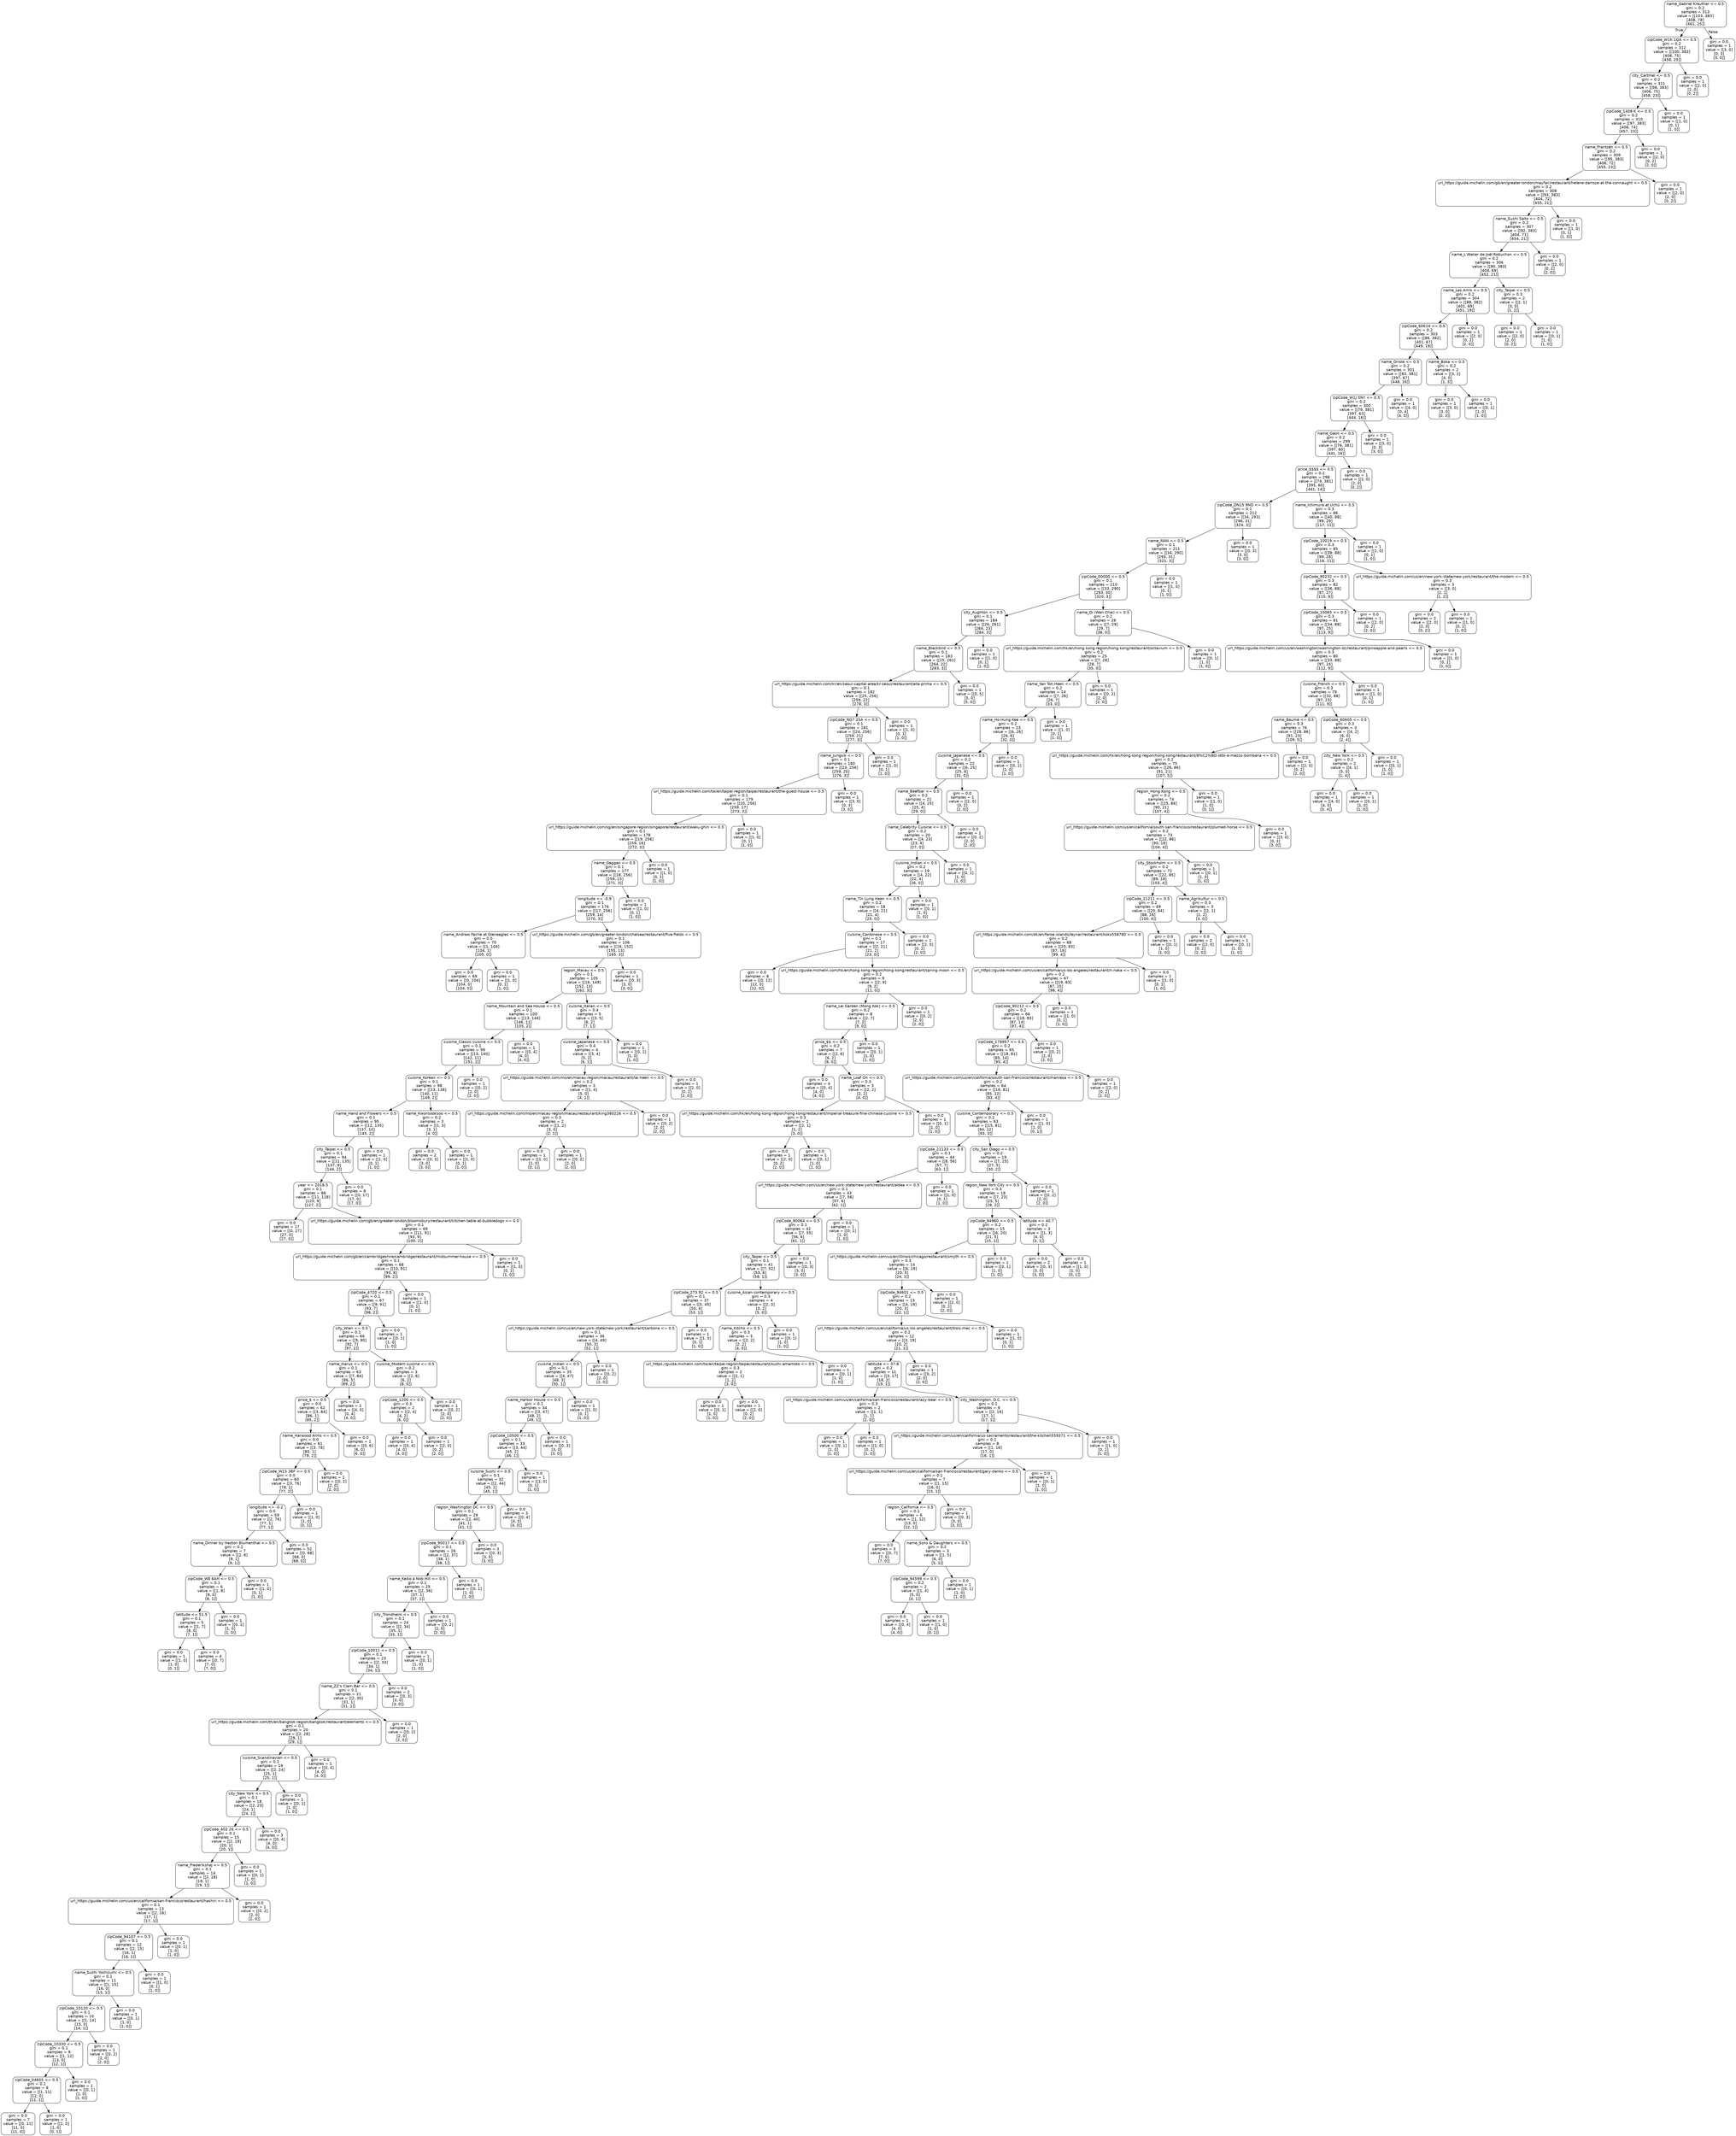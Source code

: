 digraph Tree {
node [shape=box, style="rounded", color="black", fontname=helvetica] ;
edge [fontname=helvetica] ;
0 [label="name_Gabriel Kreuther <= 0.5\ngini = 0.2\nsamples = 313\nvalue = [[103, 383]\n[408, 78]\n[461, 25]]"] ;
1 [label="zipCode_W1K 1QA <= 0.5\ngini = 0.2\nsamples = 312\nvalue = [[100, 383]\n[408, 75]\n[458, 25]]"] ;
0 -> 1 [labeldistance=2.5, labelangle=45, headlabel="True"] ;
2 [label="city_Cartmel <= 0.5\ngini = 0.2\nsamples = 311\nvalue = [[98, 383]\n[406, 75]\n[458, 23]]"] ;
1 -> 2 ;
3 [label="zipCode_1408 K <= 0.5\ngini = 0.2\nsamples = 310\nvalue = [[97, 383]\n[406, 74]\n[457, 23]]"] ;
2 -> 3 ;
4 [label="name_Frantzén <= 0.5\ngini = 0.2\nsamples = 309\nvalue = [[95, 383]\n[406, 72]\n[455, 23]]"] ;
3 -> 4 ;
5 [label="url_https://guide.michelin.com/gb/en/greater-london/mayfair/restaurant/helene-darroze-at-the-connaught <= 0.5\ngini = 0.2\nsamples = 308\nvalue = [[93, 383]\n[404, 72]\n[455, 21]]"] ;
4 -> 5 ;
6 [label="name_Sushi Saito <= 0.5\ngini = 0.2\nsamples = 307\nvalue = [[92, 383]\n[404, 71]\n[454, 21]]"] ;
5 -> 6 ;
7 [label="name_L'Atelier de Joël Robuchon <= 0.5\ngini = 0.2\nsamples = 306\nvalue = [[90, 383]\n[404, 69]\n[452, 21]]"] ;
6 -> 7 ;
8 [label="name_Les Amis <= 0.5\ngini = 0.2\nsamples = 304\nvalue = [[88, 382]\n[401, 69]\n[451, 19]]"] ;
7 -> 8 ;
9 [label="zipCode_60614 <= 0.5\ngini = 0.2\nsamples = 303\nvalue = [[86, 382]\n[401, 67]\n[449, 19]]"] ;
8 -> 9 ;
10 [label="name_Oriole <= 0.5\ngini = 0.2\nsamples = 301\nvalue = [[83, 381]\n[397, 67]\n[448, 16]]"] ;
9 -> 10 ;
11 [label="zipCode_W1J 5NY <= 0.5\ngini = 0.2\nsamples = 300\nvalue = [[79, 381]\n[397, 63]\n[444, 16]]"] ;
10 -> 11 ;
12 [label="name_Gaon <= 0.5\ngini = 0.2\nsamples = 299\nvalue = [[76, 381]\n[397, 60]\n[441, 16]]"] ;
11 -> 12 ;
13 [label="price_$$$$ <= 0.5\ngini = 0.2\nsamples = 298\nvalue = [[74, 381]\n[395, 60]\n[441, 14]]"] ;
12 -> 13 ;
14 [label="zipCode_DN15 9ND <= 0.5\ngini = 0.1\nsamples = 212\nvalue = [[34, 293]\n[296, 31]\n[324, 3]]"] ;
13 -> 14 ;
15 [label="name_RAW <= 0.5\ngini = 0.1\nsamples = 211\nvalue = [[34, 290]\n[293, 31]\n[321, 3]]"] ;
14 -> 15 ;
16 [label="zipCode_00000 <= 0.5\ngini = 0.1\nsamples = 210\nvalue = [[33, 290]\n[293, 30]\n[320, 3]]"] ;
15 -> 16 ;
17 [label="city_Aughton <= 0.5\ngini = 0.1\nsamples = 184\nvalue = [[26, 261]\n[264, 23]\n[284, 3]]"] ;
16 -> 17 ;
18 [label="name_Blackbird <= 0.5\ngini = 0.1\nsamples = 183\nvalue = [[25, 261]\n[264, 22]\n[283, 3]]"] ;
17 -> 18 ;
19 [label="url_https://guide.michelin.com/kr/en/seoul-capital-area/kr-seoul/restaurant/alla-prima <= 0.5\ngini = 0.1\nsamples = 182\nvalue = [[25, 256]\n[259, 22]\n[278, 3]]"] ;
18 -> 19 ;
20 [label="zipCode_NG7 2SA <= 0.5\ngini = 0.1\nsamples = 181\nvalue = [[24, 256]\n[259, 21]\n[277, 3]]"] ;
19 -> 20 ;
21 [label="name_Jungsik <= 0.5\ngini = 0.1\nsamples = 180\nvalue = [[23, 256]\n[259, 20]\n[276, 3]]"] ;
20 -> 21 ;
22 [label="url_https://guide.michelin.com/tw/en/taipei-region/taipei/restaurant/the-guest-house <= 0.5\ngini = 0.1\nsamples = 179\nvalue = [[20, 256]\n[259, 17]\n[273, 3]]"] ;
21 -> 22 ;
23 [label="url_https://guide.michelin.com/sg/en/singapore-region/singapore/restaurant/waku-ghin <= 0.5\ngini = 0.1\nsamples = 178\nvalue = [[19, 256]\n[259, 16]\n[272, 3]]"] ;
22 -> 23 ;
24 [label="name_Gaggan <= 0.5\ngini = 0.1\nsamples = 177\nvalue = [[18, 256]\n[259, 15]\n[271, 3]]"] ;
23 -> 24 ;
25 [label="longitude <= -0.9\ngini = 0.1\nsamples = 176\nvalue = [[17, 256]\n[259, 14]\n[270, 3]]"] ;
24 -> 25 ;
26 [label="name_Andrew Fairlie at Gleneagles <= 0.5\ngini = 0.0\nsamples = 70\nvalue = [[1, 104]\n[104, 1]\n[105, 0]]"] ;
25 -> 26 ;
27 [label="gini = 0.0\nsamples = 69\nvalue = [[0, 104]\n[104, 0]\n[104, 0]]"] ;
26 -> 27 ;
28 [label="gini = 0.0\nsamples = 1\nvalue = [[1, 0]\n[0, 1]\n[1, 0]]"] ;
26 -> 28 ;
29 [label="url_https://guide.michelin.com/gb/en/greater-london/chelsea/restaurant/five-fields <= 0.5\ngini = 0.1\nsamples = 106\nvalue = [[16, 152]\n[155, 13]\n[165, 3]]"] ;
25 -> 29 ;
30 [label="region_Macau <= 0.5\ngini = 0.1\nsamples = 105\nvalue = [[16, 149]\n[152, 13]\n[162, 3]]"] ;
29 -> 30 ;
31 [label="name_Mountain and Sea House <= 0.5\ngini = 0.1\nsamples = 100\nvalue = [[13, 144]\n[146, 11]\n[155, 2]]"] ;
30 -> 31 ;
32 [label="cuisine_Classic cuisine <= 0.5\ngini = 0.1\nsamples = 99\nvalue = [[13, 140]\n[142, 11]\n[151, 2]]"] ;
31 -> 32 ;
33 [label="cuisine_Korean <= 0.5\ngini = 0.1\nsamples = 98\nvalue = [[13, 138]\n[140, 11]\n[149, 2]]"] ;
32 -> 33 ;
34 [label="name_Hand and Flowers <= 0.5\ngini = 0.1\nsamples = 95\nvalue = [[12, 135]\n[137, 10]\n[145, 2]]"] ;
33 -> 34 ;
35 [label="city_Taipei <= 0.5\ngini = 0.1\nsamples = 94\nvalue = [[11, 135]\n[137, 9]\n[144, 2]]"] ;
34 -> 35 ;
36 [label="year <= 2018.5\ngini = 0.1\nsamples = 86\nvalue = [[11, 118]\n[120, 9]\n[127, 2]]"] ;
35 -> 36 ;
37 [label="gini = 0.0\nsamples = 17\nvalue = [[0, 27]\n[27, 0]\n[27, 0]]"] ;
36 -> 37 ;
38 [label="url_https://guide.michelin.com/gb/en/greater-london/bloomsbury/restaurant/kitchen-table-at-bubbledogs <= 0.5\ngini = 0.1\nsamples = 69\nvalue = [[11, 91]\n[93, 9]\n[100, 2]]"] ;
36 -> 38 ;
39 [label="url_https://guide.michelin.com/gb/en/cambridgeshire/cambridge/restaurant/midsummer-house <= 0.5\ngini = 0.1\nsamples = 68\nvalue = [[10, 91]\n[93, 8]\n[99, 2]]"] ;
38 -> 39 ;
40 [label="zipCode_4720 <= 0.5\ngini = 0.1\nsamples = 67\nvalue = [[9, 91]\n[93, 7]\n[98, 2]]"] ;
39 -> 40 ;
41 [label="city_Wien <= 0.5\ngini = 0.1\nsamples = 66\nvalue = [[9, 90]\n[92, 7]\n[97, 2]]"] ;
40 -> 41 ;
42 [label="name_Ikarus <= 0.5\ngini = 0.1\nsamples = 63\nvalue = [[7, 84]\n[86, 5]\n[89, 2]]"] ;
41 -> 42 ;
43 [label="price_$ <= 0.5\ngini = 0.0\nsamples = 62\nvalue = [[3, 84]\n[86, 1]\n[85, 2]]"] ;
42 -> 43 ;
44 [label="name_Harwood Arms <= 0.5\ngini = 0.0\nsamples = 61\nvalue = [[3, 78]\n[80, 1]\n[79, 2]]"] ;
43 -> 44 ;
45 [label="zipCode_W1S 3BF <= 0.5\ngini = 0.0\nsamples = 60\nvalue = [[3, 76]\n[78, 1]\n[77, 2]]"] ;
44 -> 45 ;
46 [label="longitude <= -0.2\ngini = 0.0\nsamples = 59\nvalue = [[2, 76]\n[77, 1]\n[77, 1]]"] ;
45 -> 46 ;
47 [label="name_Dinner by Heston Blumenthal <= 0.5\ngini = 0.2\nsamples = 7\nvalue = [[2, 8]\n[9, 1]\n[9, 1]]"] ;
46 -> 47 ;
48 [label="zipCode_W8 6AH <= 0.5\ngini = 0.1\nsamples = 6\nvalue = [[1, 8]\n[9, 0]\n[8, 1]]"] ;
47 -> 48 ;
49 [label="latitude <= 51.5\ngini = 0.1\nsamples = 5\nvalue = [[1, 7]\n[8, 0]\n[7, 1]]"] ;
48 -> 49 ;
50 [label="gini = 0.0\nsamples = 1\nvalue = [[1, 0]\n[1, 0]\n[0, 1]]"] ;
49 -> 50 ;
51 [label="gini = 0.0\nsamples = 4\nvalue = [[0, 7]\n[7, 0]\n[7, 0]]"] ;
49 -> 51 ;
52 [label="gini = 0.0\nsamples = 1\nvalue = [[0, 1]\n[1, 0]\n[1, 0]]"] ;
48 -> 52 ;
53 [label="gini = 0.0\nsamples = 1\nvalue = [[1, 0]\n[0, 1]\n[1, 0]]"] ;
47 -> 53 ;
54 [label="gini = 0.0\nsamples = 52\nvalue = [[0, 68]\n[68, 0]\n[68, 0]]"] ;
46 -> 54 ;
55 [label="gini = 0.0\nsamples = 1\nvalue = [[1, 0]\n[1, 0]\n[0, 1]]"] ;
45 -> 55 ;
56 [label="gini = 0.0\nsamples = 1\nvalue = [[0, 2]\n[2, 0]\n[2, 0]]"] ;
44 -> 56 ;
57 [label="gini = 0.0\nsamples = 1\nvalue = [[0, 6]\n[6, 0]\n[6, 0]]"] ;
43 -> 57 ;
58 [label="gini = 0.0\nsamples = 1\nvalue = [[4, 0]\n[0, 4]\n[4, 0]]"] ;
42 -> 58 ;
59 [label="cuisine_Modern cuisine <= 0.5\ngini = 0.2\nsamples = 3\nvalue = [[2, 6]\n[6, 2]\n[8, 0]]"] ;
41 -> 59 ;
60 [label="zipCode_1200 <= 0.5\ngini = 0.3\nsamples = 2\nvalue = [[2, 4]\n[4, 2]\n[6, 0]]"] ;
59 -> 60 ;
61 [label="gini = 0.0\nsamples = 1\nvalue = [[0, 4]\n[4, 0]\n[4, 0]]"] ;
60 -> 61 ;
62 [label="gini = 0.0\nsamples = 1\nvalue = [[2, 0]\n[0, 2]\n[2, 0]]"] ;
60 -> 62 ;
63 [label="gini = 0.0\nsamples = 1\nvalue = [[0, 2]\n[2, 0]\n[2, 0]]"] ;
59 -> 63 ;
64 [label="gini = 0.0\nsamples = 1\nvalue = [[0, 1]\n[1, 0]\n[1, 0]]"] ;
40 -> 64 ;
65 [label="gini = 0.0\nsamples = 1\nvalue = [[1, 0]\n[0, 1]\n[1, 0]]"] ;
39 -> 65 ;
66 [label="gini = 0.0\nsamples = 1\nvalue = [[1, 0]\n[0, 1]\n[1, 0]]"] ;
38 -> 66 ;
67 [label="gini = 0.0\nsamples = 8\nvalue = [[0, 17]\n[17, 0]\n[17, 0]]"] ;
35 -> 67 ;
68 [label="gini = 0.0\nsamples = 1\nvalue = [[1, 0]\n[0, 1]\n[1, 0]]"] ;
34 -> 68 ;
69 [label="name_Kwonsooksoo <= 0.5\ngini = 0.2\nsamples = 3\nvalue = [[1, 3]\n[3, 1]\n[4, 0]]"] ;
33 -> 69 ;
70 [label="gini = 0.0\nsamples = 2\nvalue = [[0, 3]\n[3, 0]\n[3, 0]]"] ;
69 -> 70 ;
71 [label="gini = 0.0\nsamples = 1\nvalue = [[1, 0]\n[0, 1]\n[1, 0]]"] ;
69 -> 71 ;
72 [label="gini = 0.0\nsamples = 1\nvalue = [[0, 2]\n[2, 0]\n[2, 0]]"] ;
32 -> 72 ;
73 [label="gini = 0.0\nsamples = 1\nvalue = [[0, 4]\n[4, 0]\n[4, 0]]"] ;
31 -> 73 ;
74 [label="cuisine_Italian <= 0.5\ngini = 0.4\nsamples = 5\nvalue = [[3, 5]\n[6, 2]\n[7, 1]]"] ;
30 -> 74 ;
75 [label="cuisine_Japanese <= 0.5\ngini = 0.4\nsamples = 4\nvalue = [[3, 4]\n[5, 2]\n[6, 1]]"] ;
74 -> 75 ;
76 [label="url_https://guide.michelin.com/mo/en/macau-region/macau/restaurant/lai-heen <= 0.5\ngini = 0.2\nsamples = 3\nvalue = [[1, 4]\n[5, 0]\n[4, 1]]"] ;
75 -> 76 ;
77 [label="url_https://guide.michelin.com/mo/en/macau-region/macau/restaurant/king380226 <= 0.5\ngini = 0.3\nsamples = 2\nvalue = [[1, 2]\n[3, 0]\n[2, 1]]"] ;
76 -> 77 ;
78 [label="gini = 0.0\nsamples = 1\nvalue = [[1, 0]\n[1, 0]\n[0, 1]]"] ;
77 -> 78 ;
79 [label="gini = 0.0\nsamples = 1\nvalue = [[0, 2]\n[2, 0]\n[2, 0]]"] ;
77 -> 79 ;
80 [label="gini = 0.0\nsamples = 1\nvalue = [[0, 2]\n[2, 0]\n[2, 0]]"] ;
76 -> 80 ;
81 [label="gini = 0.0\nsamples = 1\nvalue = [[2, 0]\n[0, 2]\n[2, 0]]"] ;
75 -> 81 ;
82 [label="gini = 0.0\nsamples = 1\nvalue = [[0, 1]\n[1, 0]\n[1, 0]]"] ;
74 -> 82 ;
83 [label="gini = 0.0\nsamples = 1\nvalue = [[0, 3]\n[3, 0]\n[3, 0]]"] ;
29 -> 83 ;
84 [label="gini = 0.0\nsamples = 1\nvalue = [[1, 0]\n[0, 1]\n[1, 0]]"] ;
24 -> 84 ;
85 [label="gini = 0.0\nsamples = 1\nvalue = [[1, 0]\n[0, 1]\n[1, 0]]"] ;
23 -> 85 ;
86 [label="gini = 0.0\nsamples = 1\nvalue = [[1, 0]\n[0, 1]\n[1, 0]]"] ;
22 -> 86 ;
87 [label="gini = 0.0\nsamples = 1\nvalue = [[3, 0]\n[0, 3]\n[3, 0]]"] ;
21 -> 87 ;
88 [label="gini = 0.0\nsamples = 1\nvalue = [[1, 0]\n[0, 1]\n[1, 0]]"] ;
20 -> 88 ;
89 [label="gini = 0.0\nsamples = 1\nvalue = [[1, 0]\n[0, 1]\n[1, 0]]"] ;
19 -> 89 ;
90 [label="gini = 0.0\nsamples = 1\nvalue = [[0, 5]\n[5, 0]\n[5, 0]]"] ;
18 -> 90 ;
91 [label="gini = 0.0\nsamples = 1\nvalue = [[1, 0]\n[0, 1]\n[1, 0]]"] ;
17 -> 91 ;
92 [label="name_Qi (Wan Chai) <= 0.5\ngini = 0.2\nsamples = 26\nvalue = [[7, 29]\n[29, 7]\n[36, 0]]"] ;
16 -> 92 ;
93 [label="url_https://guide.michelin.com/hk/en/hong-kong-region/hong-kong/restaurant/octavium <= 0.5\ngini = 0.2\nsamples = 25\nvalue = [[7, 28]\n[28, 7]\n[35, 0]]"] ;
92 -> 93 ;
94 [label="name_Yan Toh Heen <= 0.5\ngini = 0.2\nsamples = 24\nvalue = [[7, 26]\n[26, 7]\n[33, 0]]"] ;
93 -> 94 ;
95 [label="name_Ho Hung Kee <= 0.5\ngini = 0.2\nsamples = 23\nvalue = [[6, 26]\n[26, 6]\n[32, 0]]"] ;
94 -> 95 ;
96 [label="cuisine_Japanese <= 0.5\ngini = 0.2\nsamples = 22\nvalue = [[6, 25]\n[25, 6]\n[31, 0]]"] ;
95 -> 96 ;
97 [label="name_Beefbar <= 0.5\ngini = 0.2\nsamples = 21\nvalue = [[4, 25]\n[25, 4]\n[29, 0]]"] ;
96 -> 97 ;
98 [label="name_Celebrity Cuisine <= 0.5\ngini = 0.2\nsamples = 20\nvalue = [[4, 23]\n[23, 4]\n[27, 0]]"] ;
97 -> 98 ;
99 [label="cuisine_Indian <= 0.5\ngini = 0.2\nsamples = 19\nvalue = [[4, 22]\n[22, 4]\n[26, 0]]"] ;
98 -> 99 ;
100 [label="name_Tin Lung Heen <= 0.5\ngini = 0.2\nsamples = 18\nvalue = [[4, 21]\n[21, 4]\n[25, 0]]"] ;
99 -> 100 ;
101 [label="cuisine_Cantonese <= 0.5\ngini = 0.1\nsamples = 17\nvalue = [[2, 21]\n[21, 2]\n[23, 0]]"] ;
100 -> 101 ;
102 [label="gini = 0.0\nsamples = 8\nvalue = [[0, 12]\n[12, 0]\n[12, 0]]"] ;
101 -> 102 ;
103 [label="url_https://guide.michelin.com/hk/en/hong-kong-region/hong-kong/restaurant/spring-moon <= 0.5\ngini = 0.2\nsamples = 9\nvalue = [[2, 9]\n[9, 2]\n[11, 0]]"] ;
101 -> 103 ;
104 [label="name_Lei Garden (Mong Kok) <= 0.5\ngini = 0.2\nsamples = 8\nvalue = [[2, 7]\n[7, 2]\n[9, 0]]"] ;
103 -> 104 ;
105 [label="price_$$ <= 0.5\ngini = 0.2\nsamples = 7\nvalue = [[2, 6]\n[6, 2]\n[8, 0]]"] ;
104 -> 105 ;
106 [label="gini = 0.0\nsamples = 4\nvalue = [[0, 4]\n[4, 0]\n[4, 0]]"] ;
105 -> 106 ;
107 [label="name_Loaf On <= 0.5\ngini = 0.3\nsamples = 3\nvalue = [[2, 2]\n[2, 2]\n[4, 0]]"] ;
105 -> 107 ;
108 [label="url_https://guide.michelin.com/hk/en/hong-kong-region/hong-kong/restaurant/imperial-treasure-fine-chinese-cuisine <= 0.5\ngini = 0.3\nsamples = 2\nvalue = [[2, 1]\n[1, 2]\n[3, 0]]"] ;
107 -> 108 ;
109 [label="gini = 0.0\nsamples = 1\nvalue = [[2, 0]\n[0, 2]\n[2, 0]]"] ;
108 -> 109 ;
110 [label="gini = 0.0\nsamples = 1\nvalue = [[0, 1]\n[1, 0]\n[1, 0]]"] ;
108 -> 110 ;
111 [label="gini = 0.0\nsamples = 1\nvalue = [[0, 1]\n[1, 0]\n[1, 0]]"] ;
107 -> 111 ;
112 [label="gini = 0.0\nsamples = 1\nvalue = [[0, 1]\n[1, 0]\n[1, 0]]"] ;
104 -> 112 ;
113 [label="gini = 0.0\nsamples = 1\nvalue = [[0, 2]\n[2, 0]\n[2, 0]]"] ;
103 -> 113 ;
114 [label="gini = 0.0\nsamples = 1\nvalue = [[2, 0]\n[0, 2]\n[2, 0]]"] ;
100 -> 114 ;
115 [label="gini = 0.0\nsamples = 1\nvalue = [[0, 1]\n[1, 0]\n[1, 0]]"] ;
99 -> 115 ;
116 [label="gini = 0.0\nsamples = 1\nvalue = [[0, 1]\n[1, 0]\n[1, 0]]"] ;
98 -> 116 ;
117 [label="gini = 0.0\nsamples = 1\nvalue = [[0, 2]\n[2, 0]\n[2, 0]]"] ;
97 -> 117 ;
118 [label="gini = 0.0\nsamples = 1\nvalue = [[2, 0]\n[0, 2]\n[2, 0]]"] ;
96 -> 118 ;
119 [label="gini = 0.0\nsamples = 1\nvalue = [[0, 1]\n[1, 0]\n[1, 0]]"] ;
95 -> 119 ;
120 [label="gini = 0.0\nsamples = 1\nvalue = [[1, 0]\n[0, 1]\n[1, 0]]"] ;
94 -> 120 ;
121 [label="gini = 0.0\nsamples = 1\nvalue = [[0, 2]\n[2, 0]\n[2, 0]]"] ;
93 -> 121 ;
122 [label="gini = 0.0\nsamples = 1\nvalue = [[0, 1]\n[1, 0]\n[1, 0]]"] ;
92 -> 122 ;
123 [label="gini = 0.0\nsamples = 1\nvalue = [[1, 0]\n[0, 1]\n[1, 0]]"] ;
15 -> 123 ;
124 [label="gini = 0.0\nsamples = 1\nvalue = [[0, 3]\n[3, 0]\n[3, 0]]"] ;
14 -> 124 ;
125 [label="name_Ichimura at Uchū <= 0.5\ngini = 0.3\nsamples = 86\nvalue = [[40, 88]\n[99, 29]\n[117, 11]]"] ;
13 -> 125 ;
126 [label="zipCode_10019 <= 0.5\ngini = 0.3\nsamples = 85\nvalue = [[39, 88]\n[99, 28]\n[116, 11]]"] ;
125 -> 126 ;
127 [label="zipCode_90232 <= 0.5\ngini = 0.3\nsamples = 82\nvalue = [[36, 88]\n[97, 27]\n[115, 9]]"] ;
126 -> 127 ;
128 [label="zipCode_10065 <= 0.5\ngini = 0.3\nsamples = 81\nvalue = [[34, 88]\n[97, 25]\n[113, 9]]"] ;
127 -> 128 ;
129 [label="url_https://guide.michelin.com/us/en/washington/washington-dc/restaurant/pineapple-and-pearls <= 0.5\ngini = 0.3\nsamples = 80\nvalue = [[33, 88]\n[97, 24]\n[112, 9]]"] ;
128 -> 129 ;
130 [label="cuisine_French <= 0.5\ngini = 0.3\nsamples = 79\nvalue = [[32, 88]\n[97, 23]\n[111, 9]]"] ;
129 -> 130 ;
131 [label="name_Baumé <= 0.5\ngini = 0.3\nsamples = 76\nvalue = [[28, 86]\n[91, 23]\n[109, 5]]"] ;
130 -> 131 ;
132 [label="url_https://guide.michelin.com/hk/en/hong-kong-region/hong-kong/restaurant/8%C2%BD-otto-e-mezzo-bombana <= 0.5\ngini = 0.2\nsamples = 75\nvalue = [[26, 86]\n[91, 21]\n[107, 5]]"] ;
131 -> 132 ;
133 [label="region_Hong Kong <= 0.5\ngini = 0.2\nsamples = 74\nvalue = [[25, 86]\n[90, 21]\n[107, 4]]"] ;
132 -> 133 ;
134 [label="url_https://guide.michelin.com/us/en/california/south-san-francisco/restaurant/plumed-horse <= 0.5\ngini = 0.2\nsamples = 73\nvalue = [[22, 86]\n[90, 18]\n[104, 4]]"] ;
133 -> 134 ;
135 [label="city_Stockholm <= 0.5\ngini = 0.2\nsamples = 72\nvalue = [[22, 85]\n[89, 18]\n[103, 4]]"] ;
134 -> 135 ;
136 [label="zipCode_11211 <= 0.5\ngini = 0.2\nsamples = 69\nvalue = [[20, 84]\n[88, 16]\n[100, 4]]"] ;
135 -> 136 ;
137 [label="url_https://guide.michelin.com/dk/en/faroe-islands/leynar/restaurant/koks558780 <= 0.5\ngini = 0.2\nsamples = 68\nvalue = [[20, 83]\n[87, 16]\n[99, 4]]"] ;
136 -> 137 ;
138 [label="url_https://guide.michelin.com/us/en/california/us-los-angeles/restaurant/n-naka <= 0.5\ngini = 0.2\nsamples = 67\nvalue = [[19, 83]\n[87, 15]\n[98, 4]]"] ;
137 -> 138 ;
139 [label="zipCode_90212 <= 0.5\ngini = 0.2\nsamples = 66\nvalue = [[18, 83]\n[87, 14]\n[97, 4]]"] ;
138 -> 139 ;
140 [label="zipCode_178957 <= 0.5\ngini = 0.2\nsamples = 65\nvalue = [[18, 81]\n[85, 14]\n[95, 4]]"] ;
139 -> 140 ;
141 [label="url_https://guide.michelin.com/us/en/california/south-san-francisco/restaurant/manresa <= 0.5\ngini = 0.2\nsamples = 64\nvalue = [[16, 81]\n[85, 12]\n[93, 4]]"] ;
140 -> 141 ;
142 [label="cuisine_Contemporary <= 0.5\ngini = 0.2\nsamples = 63\nvalue = [[15, 81]\n[84, 12]\n[93, 3]]"] ;
141 -> 142 ;
143 [label="zipCode_21133 <= 0.5\ngini = 0.1\nsamples = 44\nvalue = [[8, 56]\n[57, 7]\n[63, 1]]"] ;
142 -> 143 ;
144 [label="url_https://guide.michelin.com/us/en/new-york-state/new-york/restaurant/aldea <= 0.5\ngini = 0.1\nsamples = 43\nvalue = [[7, 56]\n[57, 6]\n[62, 1]]"] ;
143 -> 144 ;
145 [label="zipCode_90064 <= 0.5\ngini = 0.1\nsamples = 42\nvalue = [[7, 55]\n[56, 6]\n[61, 1]]"] ;
144 -> 145 ;
146 [label="city_Taipei <= 0.5\ngini = 0.1\nsamples = 41\nvalue = [[7, 52]\n[53, 6]\n[58, 1]]"] ;
145 -> 146 ;
147 [label="zipCode_273 92 <= 0.5\ngini = 0.1\nsamples = 37\nvalue = [[5, 49]\n[50, 4]\n[53, 1]]"] ;
146 -> 147 ;
148 [label="url_https://guide.michelin.com/us/en/new-york-state/new-york/restaurant/carbone <= 0.5\ngini = 0.1\nsamples = 36\nvalue = [[4, 49]\n[50, 3]\n[52, 1]]"] ;
147 -> 148 ;
149 [label="cuisine_Indian <= 0.5\ngini = 0.1\nsamples = 35\nvalue = [[4, 47]\n[48, 3]\n[50, 1]]"] ;
148 -> 149 ;
150 [label="name_Harbor House <= 0.5\ngini = 0.1\nsamples = 34\nvalue = [[3, 47]\n[48, 2]\n[49, 1]]"] ;
149 -> 150 ;
151 [label="zipCode_10500 <= 0.5\ngini = 0.1\nsamples = 33\nvalue = [[3, 44]\n[45, 2]\n[46, 1]]"] ;
150 -> 151 ;
152 [label="cuisine_Sushi <= 0.5\ngini = 0.1\nsamples = 32\nvalue = [[2, 44]\n[45, 1]\n[45, 1]]"] ;
151 -> 152 ;
153 [label="region_Washington DC <= 0.5\ngini = 0.1\nsamples = 29\nvalue = [[2, 40]\n[41, 1]\n[41, 1]]"] ;
152 -> 153 ;
154 [label="zipCode_90017 <= 0.5\ngini = 0.1\nsamples = 26\nvalue = [[2, 37]\n[38, 1]\n[38, 1]]"] ;
153 -> 154 ;
155 [label="name_Keiko à Nob Hill <= 0.5\ngini = 0.1\nsamples = 25\nvalue = [[2, 36]\n[37, 1]\n[37, 1]]"] ;
154 -> 155 ;
156 [label="city_Trondheim <= 0.5\ngini = 0.1\nsamples = 24\nvalue = [[2, 34]\n[35, 1]\n[35, 1]]"] ;
155 -> 156 ;
157 [label="zipCode_10011 <= 0.5\ngini = 0.1\nsamples = 23\nvalue = [[2, 33]\n[34, 1]\n[34, 1]]"] ;
156 -> 157 ;
158 [label="name_ZZ's Clam Bar <= 0.5\ngini = 0.1\nsamples = 21\nvalue = [[2, 30]\n[31, 1]\n[31, 1]]"] ;
157 -> 158 ;
159 [label="url_https://guide.michelin.com/th/en/bangkok-region/bangkok/restaurant/elements <= 0.5\ngini = 0.1\nsamples = 20\nvalue = [[2, 28]\n[29, 1]\n[29, 1]]"] ;
158 -> 159 ;
160 [label="cuisine_Scandinavian <= 0.5\ngini = 0.1\nsamples = 19\nvalue = [[2, 24]\n[25, 1]\n[25, 1]]"] ;
159 -> 160 ;
161 [label="city_New York <= 0.5\ngini = 0.1\nsamples = 18\nvalue = [[2, 23]\n[24, 1]\n[24, 1]]"] ;
160 -> 161 ;
162 [label="zipCode_402 26 <= 0.5\ngini = 0.1\nsamples = 15\nvalue = [[2, 19]\n[20, 1]\n[20, 1]]"] ;
161 -> 162 ;
163 [label="name_Frederikshøj <= 0.5\ngini = 0.1\nsamples = 14\nvalue = [[2, 18]\n[19, 1]\n[19, 1]]"] ;
162 -> 163 ;
164 [label="url_https://guide.michelin.com/us/en/california/san-francisco/restaurant/hashiri <= 0.5\ngini = 0.1\nsamples = 13\nvalue = [[2, 16]\n[17, 1]\n[17, 1]]"] ;
163 -> 164 ;
165 [label="zipCode_94107 <= 0.5\ngini = 0.1\nsamples = 12\nvalue = [[2, 15]\n[16, 1]\n[16, 1]]"] ;
164 -> 165 ;
166 [label="name_Sushi Yoshizumi <= 0.5\ngini = 0.1\nsamples = 11\nvalue = [[1, 15]\n[16, 0]\n[15, 1]]"] ;
165 -> 166 ;
167 [label="zipCode_10120 <= 0.5\ngini = 0.1\nsamples = 10\nvalue = [[1, 14]\n[15, 0]\n[14, 1]]"] ;
166 -> 167 ;
168 [label="zipCode_10330 <= 0.5\ngini = 0.1\nsamples = 9\nvalue = [[1, 12]\n[13, 0]\n[12, 1]]"] ;
167 -> 168 ;
169 [label="zipCode_04605 <= 0.5\ngini = 0.1\nsamples = 8\nvalue = [[1, 11]\n[12, 0]\n[11, 1]]"] ;
168 -> 169 ;
170 [label="gini = 0.0\nsamples = 7\nvalue = [[0, 11]\n[11, 0]\n[11, 0]]"] ;
169 -> 170 ;
171 [label="gini = 0.0\nsamples = 1\nvalue = [[1, 0]\n[1, 0]\n[0, 1]]"] ;
169 -> 171 ;
172 [label="gini = 0.0\nsamples = 1\nvalue = [[0, 1]\n[1, 0]\n[1, 0]]"] ;
168 -> 172 ;
173 [label="gini = 0.0\nsamples = 1\nvalue = [[0, 2]\n[2, 0]\n[2, 0]]"] ;
167 -> 173 ;
174 [label="gini = 0.0\nsamples = 1\nvalue = [[0, 1]\n[1, 0]\n[1, 0]]"] ;
166 -> 174 ;
175 [label="gini = 0.0\nsamples = 1\nvalue = [[1, 0]\n[0, 1]\n[1, 0]]"] ;
165 -> 175 ;
176 [label="gini = 0.0\nsamples = 1\nvalue = [[0, 1]\n[1, 0]\n[1, 0]]"] ;
164 -> 176 ;
177 [label="gini = 0.0\nsamples = 1\nvalue = [[0, 2]\n[2, 0]\n[2, 0]]"] ;
163 -> 177 ;
178 [label="gini = 0.0\nsamples = 1\nvalue = [[0, 1]\n[1, 0]\n[1, 0]]"] ;
162 -> 178 ;
179 [label="gini = 0.0\nsamples = 3\nvalue = [[0, 4]\n[4, 0]\n[4, 0]]"] ;
161 -> 179 ;
180 [label="gini = 0.0\nsamples = 1\nvalue = [[0, 1]\n[1, 0]\n[1, 0]]"] ;
160 -> 180 ;
181 [label="gini = 0.0\nsamples = 1\nvalue = [[0, 4]\n[4, 0]\n[4, 0]]"] ;
159 -> 181 ;
182 [label="gini = 0.0\nsamples = 1\nvalue = [[0, 2]\n[2, 0]\n[2, 0]]"] ;
158 -> 182 ;
183 [label="gini = 0.0\nsamples = 2\nvalue = [[0, 3]\n[3, 0]\n[3, 0]]"] ;
157 -> 183 ;
184 [label="gini = 0.0\nsamples = 1\nvalue = [[0, 1]\n[1, 0]\n[1, 0]]"] ;
156 -> 184 ;
185 [label="gini = 0.0\nsamples = 1\nvalue = [[0, 2]\n[2, 0]\n[2, 0]]"] ;
155 -> 185 ;
186 [label="gini = 0.0\nsamples = 1\nvalue = [[0, 1]\n[1, 0]\n[1, 0]]"] ;
154 -> 186 ;
187 [label="gini = 0.0\nsamples = 3\nvalue = [[0, 3]\n[3, 0]\n[3, 0]]"] ;
153 -> 187 ;
188 [label="gini = 0.0\nsamples = 3\nvalue = [[0, 4]\n[4, 0]\n[4, 0]]"] ;
152 -> 188 ;
189 [label="gini = 0.0\nsamples = 1\nvalue = [[1, 0]\n[0, 1]\n[1, 0]]"] ;
151 -> 189 ;
190 [label="gini = 0.0\nsamples = 1\nvalue = [[0, 3]\n[3, 0]\n[3, 0]]"] ;
150 -> 190 ;
191 [label="gini = 0.0\nsamples = 1\nvalue = [[1, 0]\n[0, 1]\n[1, 0]]"] ;
149 -> 191 ;
192 [label="gini = 0.0\nsamples = 1\nvalue = [[0, 2]\n[2, 0]\n[2, 0]]"] ;
148 -> 192 ;
193 [label="gini = 0.0\nsamples = 1\nvalue = [[1, 0]\n[0, 1]\n[1, 0]]"] ;
147 -> 193 ;
194 [label="cuisine_Asian contemporary <= 0.5\ngini = 0.3\nsamples = 4\nvalue = [[2, 3]\n[3, 2]\n[5, 0]]"] ;
146 -> 194 ;
195 [label="name_Kitcho <= 0.5\ngini = 0.3\nsamples = 3\nvalue = [[2, 2]\n[2, 2]\n[4, 0]]"] ;
194 -> 195 ;
196 [label="url_https://guide.michelin.com/tw/en/taipei-region/taipei/restaurant/sushi-amamoto <= 0.5\ngini = 0.3\nsamples = 2\nvalue = [[2, 1]\n[1, 2]\n[3, 0]]"] ;
195 -> 196 ;
197 [label="gini = 0.0\nsamples = 1\nvalue = [[0, 1]\n[1, 0]\n[1, 0]]"] ;
196 -> 197 ;
198 [label="gini = 0.0\nsamples = 1\nvalue = [[2, 0]\n[0, 2]\n[2, 0]]"] ;
196 -> 198 ;
199 [label="gini = 0.0\nsamples = 1\nvalue = [[0, 1]\n[1, 0]\n[1, 0]]"] ;
195 -> 199 ;
200 [label="gini = 0.0\nsamples = 1\nvalue = [[0, 1]\n[1, 0]\n[1, 0]]"] ;
194 -> 200 ;
201 [label="gini = 0.0\nsamples = 1\nvalue = [[0, 3]\n[3, 0]\n[3, 0]]"] ;
145 -> 201 ;
202 [label="gini = 0.0\nsamples = 1\nvalue = [[0, 1]\n[1, 0]\n[1, 0]]"] ;
144 -> 202 ;
203 [label="gini = 0.0\nsamples = 1\nvalue = [[1, 0]\n[0, 1]\n[1, 0]]"] ;
143 -> 203 ;
204 [label="city_San Diego <= 0.5\ngini = 0.2\nsamples = 19\nvalue = [[7, 25]\n[27, 5]\n[30, 2]]"] ;
142 -> 204 ;
205 [label="region_New York City <= 0.5\ngini = 0.3\nsamples = 18\nvalue = [[7, 23]\n[25, 5]\n[28, 2]]"] ;
204 -> 205 ;
206 [label="zipCode_94960 <= 0.5\ngini = 0.2\nsamples = 15\nvalue = [[6, 20]\n[21, 5]\n[25, 1]]"] ;
205 -> 206 ;
207 [label="url_https://guide.michelin.com/us/en/illinois/chicago/restaurant/smyth <= 0.5\ngini = 0.3\nsamples = 14\nvalue = [[6, 19]\n[20, 5]\n[24, 1]]"] ;
206 -> 207 ;
208 [label="zipCode_94601 <= 0.5\ngini = 0.2\nsamples = 13\nvalue = [[4, 19]\n[20, 3]\n[22, 1]]"] ;
207 -> 208 ;
209 [label="url_https://guide.michelin.com/us/en/california/us-los-angeles/restaurant/trois-mec <= 0.5\ngini = 0.2\nsamples = 12\nvalue = [[3, 19]\n[20, 2]\n[21, 1]]"] ;
208 -> 209 ;
210 [label="latitude <= 37.8\ngini = 0.2\nsamples = 11\nvalue = [[3, 17]\n[18, 2]\n[19, 1]]"] ;
209 -> 210 ;
211 [label="url_https://guide.michelin.com/us/en/california/san-francisco/restaurant/lazy-bear <= 0.5\ngini = 0.3\nsamples = 2\nvalue = [[1, 1]\n[1, 1]\n[2, 0]]"] ;
210 -> 211 ;
212 [label="gini = 0.0\nsamples = 1\nvalue = [[0, 1]\n[1, 0]\n[1, 0]]"] ;
211 -> 212 ;
213 [label="gini = 0.0\nsamples = 1\nvalue = [[1, 0]\n[0, 1]\n[1, 0]]"] ;
211 -> 213 ;
214 [label="city_Washington, D.C. <= 0.5\ngini = 0.1\nsamples = 9\nvalue = [[2, 16]\n[17, 1]\n[17, 1]]"] ;
210 -> 214 ;
215 [label="url_https://guide.michelin.com/us/en/california/us-sacramento/restaurant/the-kitchen559371 <= 0.5\ngini = 0.1\nsamples = 8\nvalue = [[1, 16]\n[17, 0]\n[16, 1]]"] ;
214 -> 215 ;
216 [label="url_https://guide.michelin.com/us/en/california/san-francisco/restaurant/gary-danko <= 0.5\ngini = 0.1\nsamples = 7\nvalue = [[1, 15]\n[16, 0]\n[15, 1]]"] ;
215 -> 216 ;
217 [label="region_California <= 0.5\ngini = 0.1\nsamples = 6\nvalue = [[1, 12]\n[13, 0]\n[12, 1]]"] ;
216 -> 217 ;
218 [label="gini = 0.0\nsamples = 3\nvalue = [[0, 7]\n[7, 0]\n[7, 0]]"] ;
217 -> 218 ;
219 [label="name_Sons & Daughters <= 0.5\ngini = 0.2\nsamples = 3\nvalue = [[1, 5]\n[6, 0]\n[5, 1]]"] ;
217 -> 219 ;
220 [label="zipCode_94599 <= 0.5\ngini = 0.2\nsamples = 2\nvalue = [[1, 4]\n[5, 0]\n[4, 1]]"] ;
219 -> 220 ;
221 [label="gini = 0.0\nsamples = 1\nvalue = [[0, 4]\n[4, 0]\n[4, 0]]"] ;
220 -> 221 ;
222 [label="gini = 0.0\nsamples = 1\nvalue = [[1, 0]\n[1, 0]\n[0, 1]]"] ;
220 -> 222 ;
223 [label="gini = 0.0\nsamples = 1\nvalue = [[0, 1]\n[1, 0]\n[1, 0]]"] ;
219 -> 223 ;
224 [label="gini = 0.0\nsamples = 1\nvalue = [[0, 3]\n[3, 0]\n[3, 0]]"] ;
216 -> 224 ;
225 [label="gini = 0.0\nsamples = 1\nvalue = [[0, 1]\n[1, 0]\n[1, 0]]"] ;
215 -> 225 ;
226 [label="gini = 0.0\nsamples = 1\nvalue = [[1, 0]\n[0, 1]\n[1, 0]]"] ;
214 -> 226 ;
227 [label="gini = 0.0\nsamples = 1\nvalue = [[0, 2]\n[2, 0]\n[2, 0]]"] ;
209 -> 227 ;
228 [label="gini = 0.0\nsamples = 1\nvalue = [[1, 0]\n[0, 1]\n[1, 0]]"] ;
208 -> 228 ;
229 [label="gini = 0.0\nsamples = 1\nvalue = [[2, 0]\n[0, 2]\n[2, 0]]"] ;
207 -> 229 ;
230 [label="gini = 0.0\nsamples = 1\nvalue = [[0, 1]\n[1, 0]\n[1, 0]]"] ;
206 -> 230 ;
231 [label="latitude <= 40.7\ngini = 0.2\nsamples = 3\nvalue = [[1, 3]\n[4, 0]\n[3, 1]]"] ;
205 -> 231 ;
232 [label="gini = 0.0\nsamples = 2\nvalue = [[0, 3]\n[3, 0]\n[3, 0]]"] ;
231 -> 232 ;
233 [label="gini = 0.0\nsamples = 1\nvalue = [[1, 0]\n[1, 0]\n[0, 1]]"] ;
231 -> 233 ;
234 [label="gini = 0.0\nsamples = 1\nvalue = [[0, 2]\n[2, 0]\n[2, 0]]"] ;
204 -> 234 ;
235 [label="gini = 0.0\nsamples = 1\nvalue = [[1, 0]\n[1, 0]\n[0, 1]]"] ;
141 -> 235 ;
236 [label="gini = 0.0\nsamples = 1\nvalue = [[2, 0]\n[0, 2]\n[2, 0]]"] ;
140 -> 236 ;
237 [label="gini = 0.0\nsamples = 1\nvalue = [[0, 2]\n[2, 0]\n[2, 0]]"] ;
139 -> 237 ;
238 [label="gini = 0.0\nsamples = 1\nvalue = [[1, 0]\n[0, 1]\n[1, 0]]"] ;
138 -> 238 ;
239 [label="gini = 0.0\nsamples = 1\nvalue = [[1, 0]\n[0, 1]\n[1, 0]]"] ;
137 -> 239 ;
240 [label="gini = 0.0\nsamples = 1\nvalue = [[0, 1]\n[1, 0]\n[1, 0]]"] ;
136 -> 240 ;
241 [label="name_Agrikultur <= 0.5\ngini = 0.3\nsamples = 3\nvalue = [[2, 1]\n[1, 2]\n[3, 0]]"] ;
135 -> 241 ;
242 [label="gini = 0.0\nsamples = 2\nvalue = [[2, 0]\n[0, 2]\n[2, 0]]"] ;
241 -> 242 ;
243 [label="gini = 0.0\nsamples = 1\nvalue = [[0, 1]\n[1, 0]\n[1, 0]]"] ;
241 -> 243 ;
244 [label="gini = 0.0\nsamples = 1\nvalue = [[0, 1]\n[1, 0]\n[1, 0]]"] ;
134 -> 244 ;
245 [label="gini = 0.0\nsamples = 1\nvalue = [[3, 0]\n[0, 3]\n[3, 0]]"] ;
133 -> 245 ;
246 [label="gini = 0.0\nsamples = 1\nvalue = [[1, 0]\n[1, 0]\n[0, 1]]"] ;
132 -> 246 ;
247 [label="gini = 0.0\nsamples = 1\nvalue = [[2, 0]\n[0, 2]\n[2, 0]]"] ;
131 -> 247 ;
248 [label="zipCode_60605 <= 0.5\ngini = 0.3\nsamples = 3\nvalue = [[4, 2]\n[6, 0]\n[2, 4]]"] ;
130 -> 248 ;
249 [label="city_New York <= 0.5\ngini = 0.2\nsamples = 2\nvalue = [[4, 1]\n[5, 0]\n[1, 4]]"] ;
248 -> 249 ;
250 [label="gini = 0.0\nsamples = 1\nvalue = [[4, 0]\n[4, 0]\n[0, 4]]"] ;
249 -> 250 ;
251 [label="gini = 0.0\nsamples = 1\nvalue = [[0, 1]\n[1, 0]\n[1, 0]]"] ;
249 -> 251 ;
252 [label="gini = 0.0\nsamples = 1\nvalue = [[0, 1]\n[1, 0]\n[1, 0]]"] ;
248 -> 252 ;
253 [label="gini = 0.0\nsamples = 1\nvalue = [[1, 0]\n[0, 1]\n[1, 0]]"] ;
129 -> 253 ;
254 [label="gini = 0.0\nsamples = 1\nvalue = [[1, 0]\n[0, 1]\n[1, 0]]"] ;
128 -> 254 ;
255 [label="gini = 0.0\nsamples = 1\nvalue = [[2, 0]\n[0, 2]\n[2, 0]]"] ;
127 -> 255 ;
256 [label="url_https://guide.michelin.com/us/en/new-york-state/new-york/restaurant/the-modern <= 0.5\ngini = 0.3\nsamples = 3\nvalue = [[3, 0]\n[2, 1]\n[1, 2]]"] ;
126 -> 256 ;
257 [label="gini = 0.0\nsamples = 2\nvalue = [[2, 0]\n[2, 0]\n[0, 2]]"] ;
256 -> 257 ;
258 [label="gini = 0.0\nsamples = 1\nvalue = [[1, 0]\n[0, 1]\n[1, 0]]"] ;
256 -> 258 ;
259 [label="gini = 0.0\nsamples = 1\nvalue = [[1, 0]\n[0, 1]\n[1, 0]]"] ;
125 -> 259 ;
260 [label="gini = 0.0\nsamples = 1\nvalue = [[2, 0]\n[2, 0]\n[0, 2]]"] ;
12 -> 260 ;
261 [label="gini = 0.0\nsamples = 1\nvalue = [[3, 0]\n[0, 3]\n[3, 0]]"] ;
11 -> 261 ;
262 [label="gini = 0.0\nsamples = 1\nvalue = [[4, 0]\n[0, 4]\n[4, 0]]"] ;
10 -> 262 ;
263 [label="name_Boka <= 0.5\ngini = 0.2\nsamples = 2\nvalue = [[3, 1]\n[4, 0]\n[1, 3]]"] ;
9 -> 263 ;
264 [label="gini = 0.0\nsamples = 1\nvalue = [[3, 0]\n[3, 0]\n[0, 3]]"] ;
263 -> 264 ;
265 [label="gini = 0.0\nsamples = 1\nvalue = [[0, 1]\n[1, 0]\n[1, 0]]"] ;
263 -> 265 ;
266 [label="gini = 0.0\nsamples = 1\nvalue = [[2, 0]\n[0, 2]\n[2, 0]]"] ;
8 -> 266 ;
267 [label="city_Taipei <= 0.5\ngini = 0.3\nsamples = 2\nvalue = [[2, 1]\n[3, 0]\n[1, 2]]"] ;
7 -> 267 ;
268 [label="gini = 0.0\nsamples = 1\nvalue = [[2, 0]\n[2, 0]\n[0, 2]]"] ;
267 -> 268 ;
269 [label="gini = 0.0\nsamples = 1\nvalue = [[0, 1]\n[1, 0]\n[1, 0]]"] ;
267 -> 269 ;
270 [label="gini = 0.0\nsamples = 1\nvalue = [[2, 0]\n[0, 2]\n[2, 0]]"] ;
6 -> 270 ;
271 [label="gini = 0.0\nsamples = 1\nvalue = [[1, 0]\n[0, 1]\n[1, 0]]"] ;
5 -> 271 ;
272 [label="gini = 0.0\nsamples = 1\nvalue = [[2, 0]\n[2, 0]\n[0, 2]]"] ;
4 -> 272 ;
273 [label="gini = 0.0\nsamples = 1\nvalue = [[2, 0]\n[0, 2]\n[2, 0]]"] ;
3 -> 273 ;
274 [label="gini = 0.0\nsamples = 1\nvalue = [[1, 0]\n[0, 1]\n[1, 0]]"] ;
2 -> 274 ;
275 [label="gini = 0.0\nsamples = 1\nvalue = [[2, 0]\n[2, 0]\n[0, 2]]"] ;
1 -> 275 ;
276 [label="gini = 0.0\nsamples = 1\nvalue = [[3, 0]\n[0, 3]\n[3, 0]]"] ;
0 -> 276 [labeldistance=2.5, labelangle=-45, headlabel="False"] ;
}